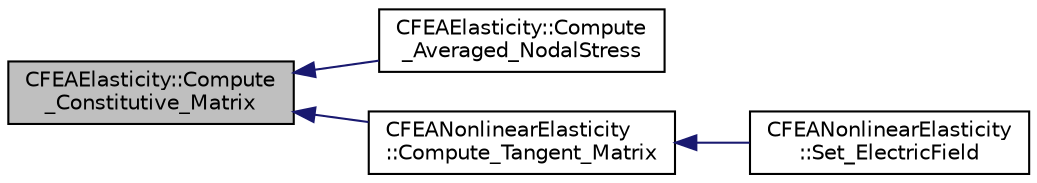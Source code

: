 digraph "CFEAElasticity::Compute_Constitutive_Matrix"
{
  edge [fontname="Helvetica",fontsize="10",labelfontname="Helvetica",labelfontsize="10"];
  node [fontname="Helvetica",fontsize="10",shape=record];
  rankdir="LR";
  Node33 [label="CFEAElasticity::Compute\l_Constitutive_Matrix",height=0.2,width=0.4,color="black", fillcolor="grey75", style="filled", fontcolor="black"];
  Node33 -> Node34 [dir="back",color="midnightblue",fontsize="10",style="solid",fontname="Helvetica"];
  Node34 [label="CFEAElasticity::Compute\l_Averaged_NodalStress",height=0.2,width=0.4,color="black", fillcolor="white", style="filled",URL="$class_c_f_e_a_elasticity.html#a6f4e060171104f6a9658a4a173825033",tooltip="Compute averaged nodal stresses (for post processing). "];
  Node33 -> Node35 [dir="back",color="midnightblue",fontsize="10",style="solid",fontname="Helvetica"];
  Node35 [label="CFEANonlinearElasticity\l::Compute_Tangent_Matrix",height=0.2,width=0.4,color="black", fillcolor="white", style="filled",URL="$class_c_f_e_a_nonlinear_elasticity.html#aa3c19d9fd3b94bd3f56dfdbd2092ea30",tooltip="Build the tangent stiffness matrix of an element. "];
  Node35 -> Node36 [dir="back",color="midnightblue",fontsize="10",style="solid",fontname="Helvetica"];
  Node36 [label="CFEANonlinearElasticity\l::Set_ElectricField",height=0.2,width=0.4,color="black", fillcolor="white", style="filled",URL="$class_c_f_e_a_nonlinear_elasticity.html#a96b3b63c3a15e622116f747c6a03ab89",tooltip="Set element electric field. "];
}
